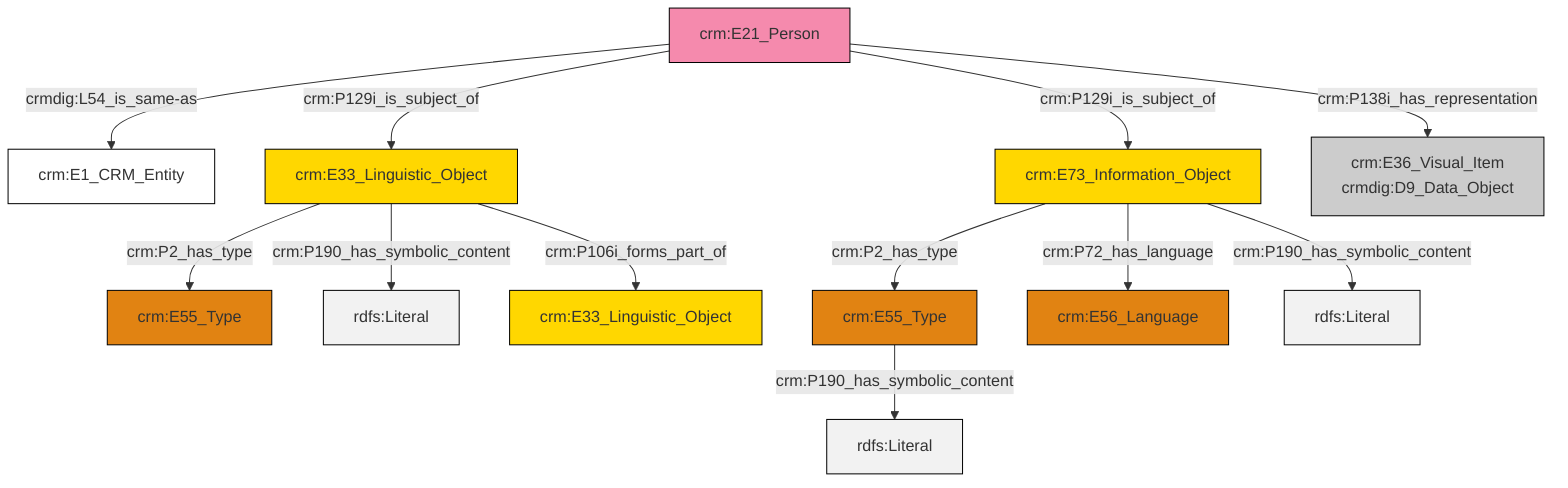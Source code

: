 graph TD
classDef Literal fill:#f2f2f2,stroke:#000000;
classDef CRM_Entity fill:#FFFFFF,stroke:#000000;
classDef Temporal_Entity fill:#00C9E6, stroke:#000000;
classDef Type fill:#E18312, stroke:#000000;
classDef Time-Span fill:#2C9C91, stroke:#000000;
classDef Appellation fill:#FFEB7F, stroke:#000000;
classDef Place fill:#008836, stroke:#000000;
classDef Persistent_Item fill:#B266B2, stroke:#000000;
classDef Conceptual_Object fill:#FFD700, stroke:#000000;
classDef Physical_Thing fill:#D2B48C, stroke:#000000;
classDef Actor fill:#f58aad, stroke:#000000;
classDef PC_Classes fill:#4ce600, stroke:#000000;
classDef Multi fill:#cccccc,stroke:#000000;

0["crm:E73_Information_Object"]:::Conceptual_Object -->|crm:P2_has_type| 1["crm:E55_Type"]:::Type
4["crm:E33_Linguistic_Object"]:::Conceptual_Object -->|crm:P2_has_type| 5["crm:E55_Type"]:::Type
2["crm:E21_Person"]:::Actor -->|crmdig:L54_is_same-as| 13["crm:E1_CRM_Entity"]:::CRM_Entity
0["crm:E73_Information_Object"]:::Conceptual_Object -->|crm:P72_has_language| 11["crm:E56_Language"]:::Type
1["crm:E55_Type"]:::Type -->|crm:P190_has_symbolic_content| 14[rdfs:Literal]:::Literal
4["crm:E33_Linguistic_Object"]:::Conceptual_Object -->|crm:P190_has_symbolic_content| 17[rdfs:Literal]:::Literal
2["crm:E21_Person"]:::Actor -->|crm:P129i_is_subject_of| 4["crm:E33_Linguistic_Object"]:::Conceptual_Object
4["crm:E33_Linguistic_Object"]:::Conceptual_Object -->|crm:P106i_forms_part_of| 18["crm:E33_Linguistic_Object"]:::Conceptual_Object
2["crm:E21_Person"]:::Actor -->|crm:P129i_is_subject_of| 0["crm:E73_Information_Object"]:::Conceptual_Object
2["crm:E21_Person"]:::Actor -->|crm:P138i_has_representation| 7["crm:E36_Visual_Item<br>crmdig:D9_Data_Object"]:::Multi
0["crm:E73_Information_Object"]:::Conceptual_Object -->|crm:P190_has_symbolic_content| 22[rdfs:Literal]:::Literal